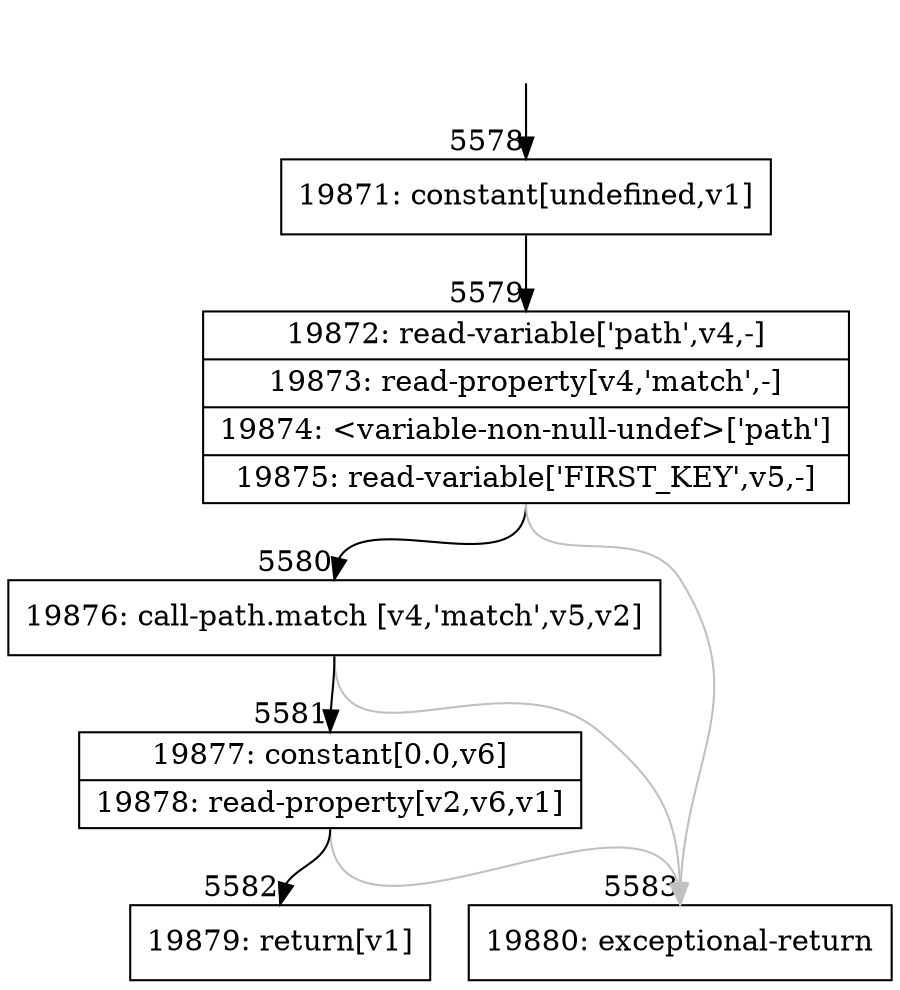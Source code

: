 digraph {
rankdir="TD"
BB_entry454[shape=none,label=""];
BB_entry454 -> BB5578 [tailport=s, headport=n, headlabel="    5578"]
BB5578 [shape=record label="{19871: constant[undefined,v1]}" ] 
BB5578 -> BB5579 [tailport=s, headport=n, headlabel="      5579"]
BB5579 [shape=record label="{19872: read-variable['path',v4,-]|19873: read-property[v4,'match',-]|19874: \<variable-non-null-undef\>['path']|19875: read-variable['FIRST_KEY',v5,-]}" ] 
BB5579 -> BB5580 [tailport=s, headport=n, headlabel="      5580"]
BB5579 -> BB5583 [tailport=s, headport=n, color=gray, headlabel="      5583"]
BB5580 [shape=record label="{19876: call-path.match [v4,'match',v5,v2]}" ] 
BB5580 -> BB5581 [tailport=s, headport=n, headlabel="      5581"]
BB5580 -> BB5583 [tailport=s, headport=n, color=gray]
BB5581 [shape=record label="{19877: constant[0.0,v6]|19878: read-property[v2,v6,v1]}" ] 
BB5581 -> BB5582 [tailport=s, headport=n, headlabel="      5582"]
BB5581 -> BB5583 [tailport=s, headport=n, color=gray]
BB5582 [shape=record label="{19879: return[v1]}" ] 
BB5583 [shape=record label="{19880: exceptional-return}" ] 
//#$~ 10204
}
